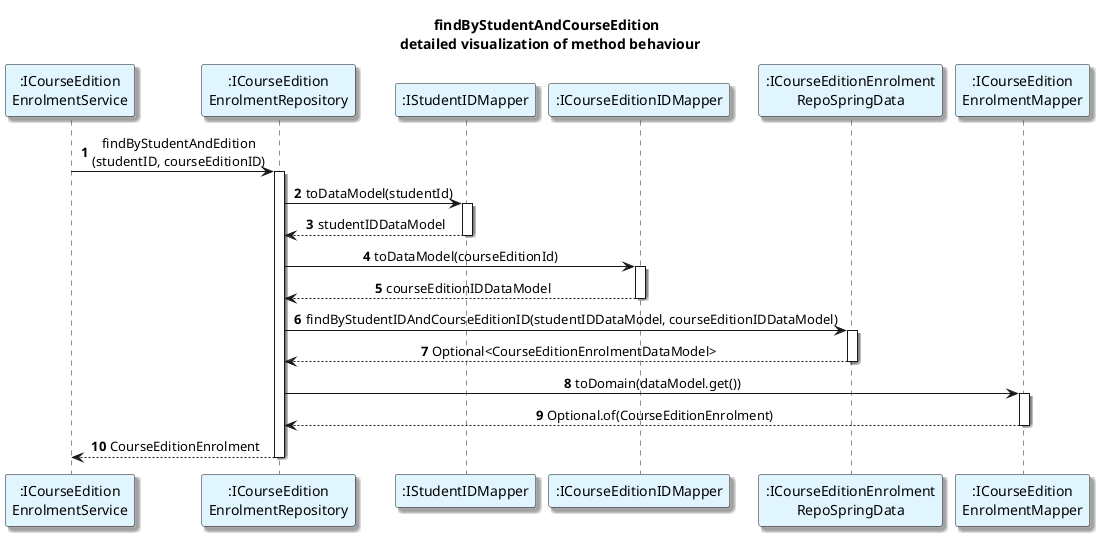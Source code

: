 @startuml

title findByStudentAndCourseEdition \n detailed visualization of method behaviour
autonumber
skinparam {
  ActivityPadding 2
  ActivityMargin 2
  BoxPadding 2
}
skinparam defaultTextAlignment center
skinparam shadowing true

participant ":ICourseEdition\nEnrolmentService" as ICourseEditionEnrolmentService #E1F5FE
participant ":ICourseEdition\nEnrolmentRepository" as ICourseEditionEnrolmentRepository #E1F5FE
participant ":IStudentIDMapper" as StudentMapper #E1F5FE
participant ":ICourseEditionIDMapper" as CourseMapper #E1F5FE
participant ":ICourseEditionEnrolment\nRepoSpringData" as Repo #E1F5FE
participant ":ICourseEdition\nEnrolmentMapper" as EnrolmentMapper #E1F5FE

ICourseEditionEnrolmentService -> ICourseEditionEnrolmentRepository : findByStudentAndEdition\n(studentID, courseEditionID)
activate ICourseEditionEnrolmentRepository


ICourseEditionEnrolmentRepository -> StudentMapper : toDataModel(studentId)
activate StudentMapper
StudentMapper --> ICourseEditionEnrolmentRepository : studentIDDataModel
deactivate StudentMapper

ICourseEditionEnrolmentRepository -> CourseMapper : toDataModel(courseEditionId)
activate CourseMapper
CourseMapper --> ICourseEditionEnrolmentRepository : courseEditionIDDataModel
deactivate CourseMapper

ICourseEditionEnrolmentRepository -> Repo : findByStudentIDAndCourseEditionID(studentIDDataModel, courseEditionIDDataModel)
activate Repo
Repo --> ICourseEditionEnrolmentRepository : Optional<CourseEditionEnrolmentDataModel>
deactivate Repo

    ICourseEditionEnrolmentRepository -> EnrolmentMapper : toDomain(dataModel.get())
    activate EnrolmentMapper
    EnrolmentMapper --> ICourseEditionEnrolmentRepository : Optional.of(CourseEditionEnrolment)
    deactivate EnrolmentMapper
ICourseEditionEnrolmentRepository --> ICourseEditionEnrolmentService : CourseEditionEnrolment
deactivate ICourseEditionEnrolmentRepository
@enduml
